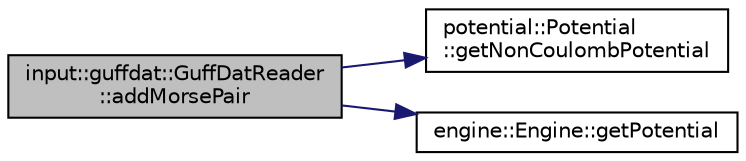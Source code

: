 digraph "input::guffdat::GuffDatReader::addMorsePair"
{
 // LATEX_PDF_SIZE
  edge [fontname="Helvetica",fontsize="10",labelfontname="Helvetica",labelfontsize="10"];
  node [fontname="Helvetica",fontsize="10",shape=record];
  rankdir="LR";
  Node1 [label="input::guffdat::GuffDatReader\l::addMorsePair",height=0.2,width=0.4,color="black", fillcolor="grey75", style="filled", fontcolor="black",tooltip="adds a morse pair to the guffNonCoulombic potential"];
  Node1 -> Node2 [color="midnightblue",fontsize="10",style="solid",fontname="Helvetica"];
  Node2 [label="potential::Potential\l::getNonCoulombPotential",height=0.2,width=0.4,color="black", fillcolor="white", style="filled",URL="$classpotential_1_1Potential.html#a4b69ae036ee8b76211274752dc56432e",tooltip=" "];
  Node1 -> Node3 [color="midnightblue",fontsize="10",style="solid",fontname="Helvetica"];
  Node3 [label="engine::Engine::getPotential",height=0.2,width=0.4,color="black", fillcolor="white", style="filled",URL="$classengine_1_1Engine.html#a9fcb82f7f798da8ec1f3c2b6ec2356a6",tooltip=" "];
}
